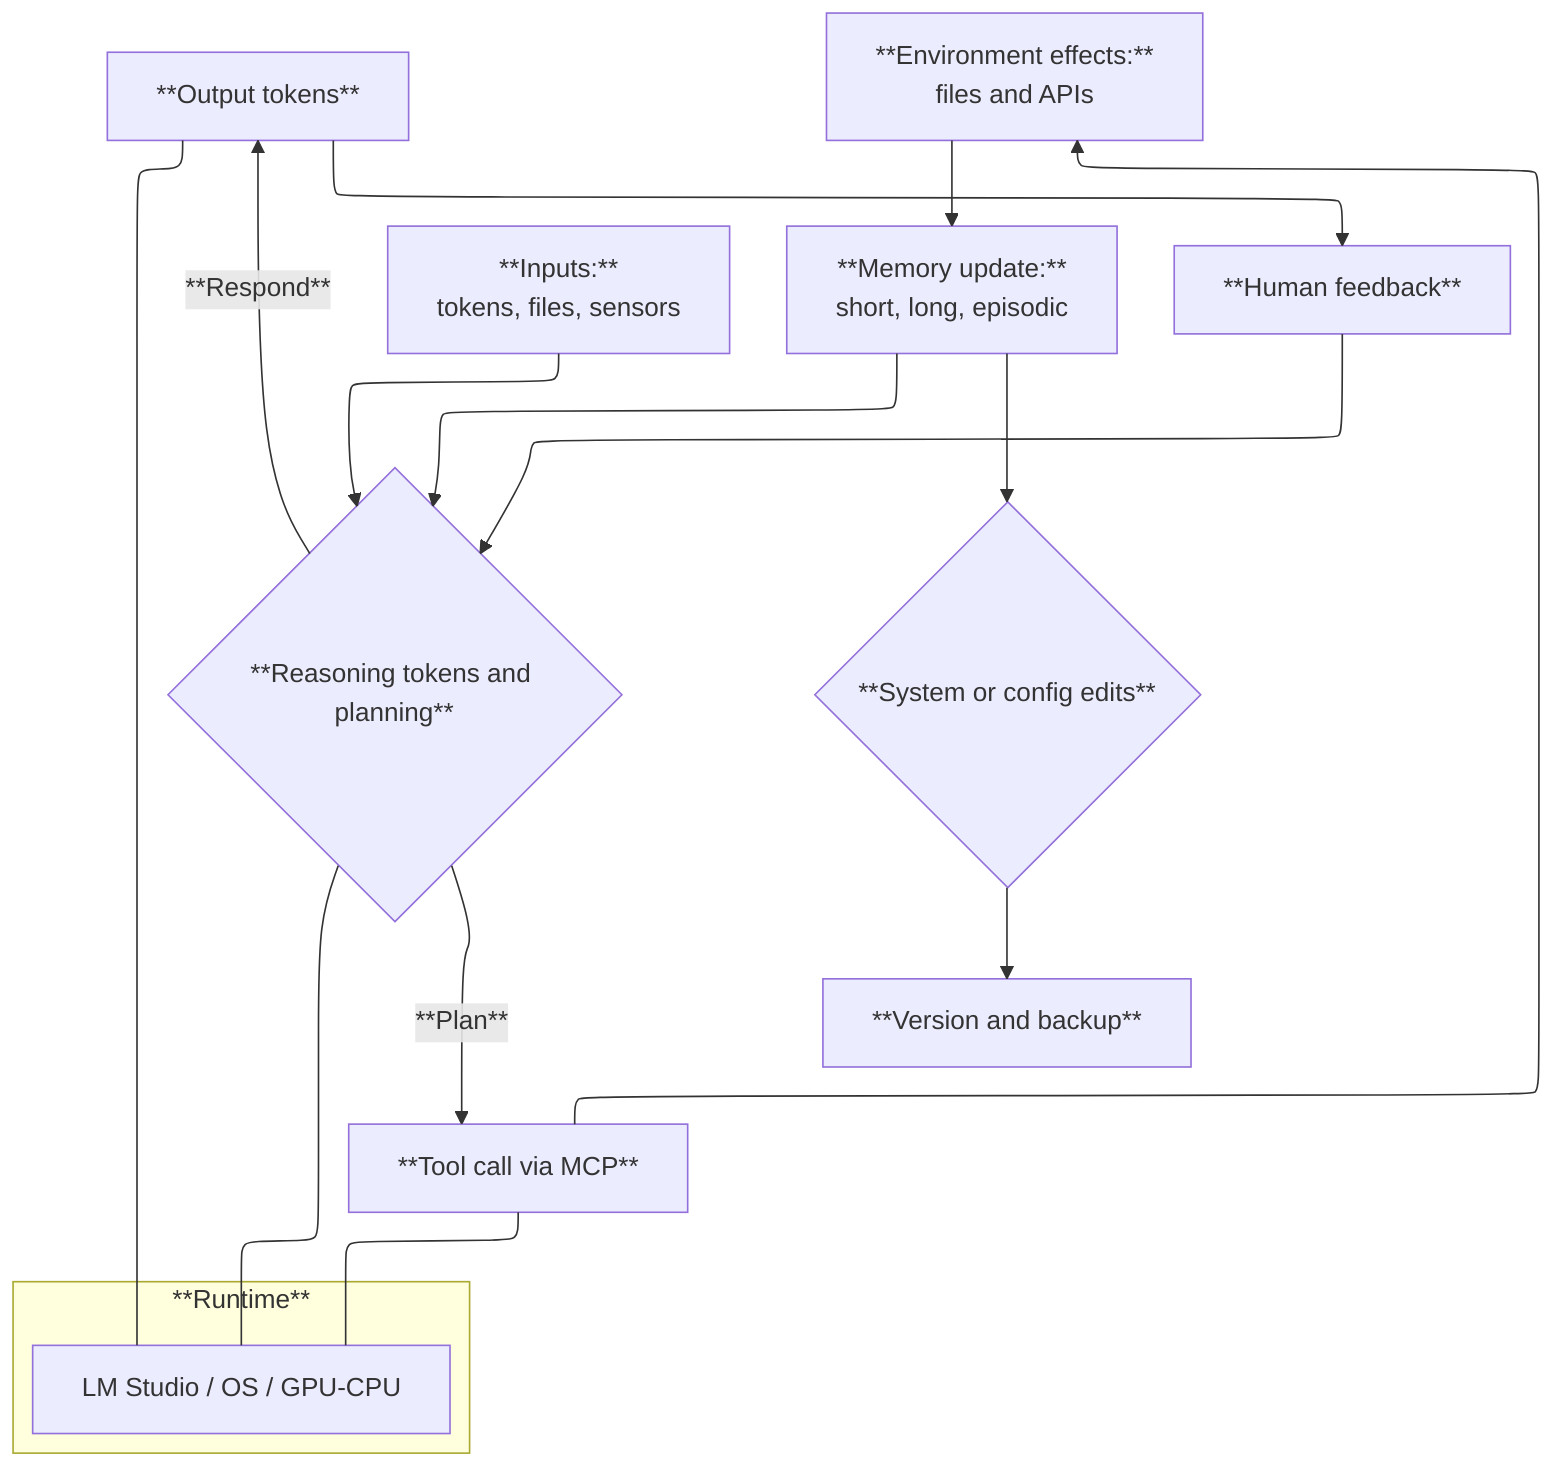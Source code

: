 ---
config:
  theme: default
  layout: elk
---
flowchart TD
 subgraph Runtime["**Runtime**"]
        R1["LM Studio / OS / GPU-CPU"]
  end
    A["**Inputs:**
     tokens, files, sensors"] --> B{"**Reasoning tokens and planning**"}
    B -- **Plan** --> C["**Tool call via MCP**"]
    B -- **Respond** --> D["**Output tokens**"]
    C --> E["**Environment effects:** 
     files and APIs"]
    E --> F["**Memory update:**
     short, long, episodic"]
    F --> H{"**System  or config edits**"} & B
    H --> I["**Version and backup**"]
    D --> G["**Human feedback**"]
    G --> B
    B --- R1
    C --- R1
    D --- R1